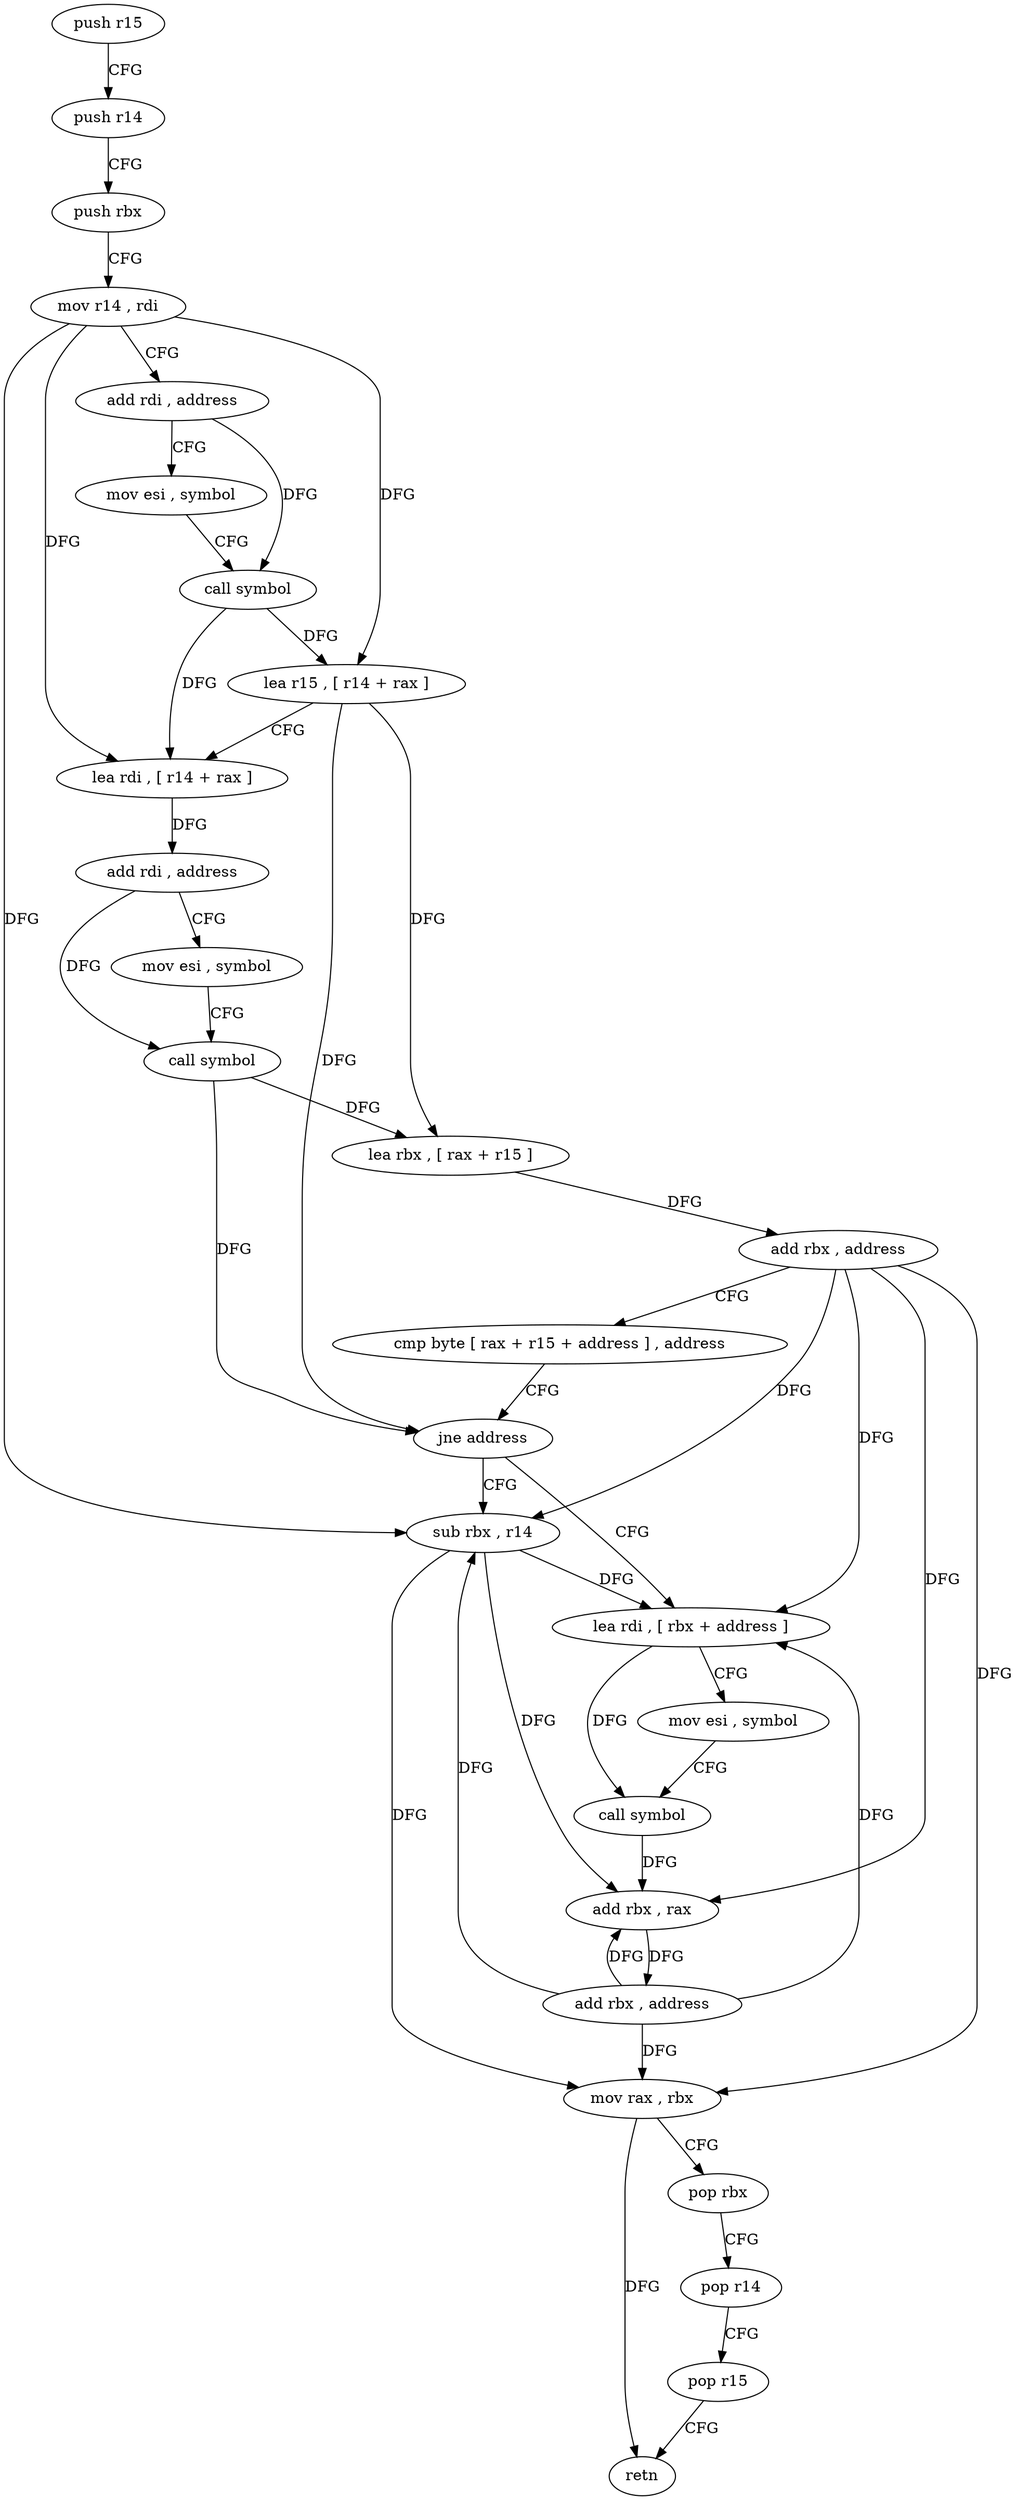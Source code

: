 digraph "func" {
"4206928" [label = "push r15" ]
"4206930" [label = "push r14" ]
"4206932" [label = "push rbx" ]
"4206933" [label = "mov r14 , rdi" ]
"4206936" [label = "add rdi , address" ]
"4206940" [label = "mov esi , symbol" ]
"4206945" [label = "call symbol" ]
"4206950" [label = "lea r15 , [ r14 + rax ]" ]
"4206954" [label = "lea rdi , [ r14 + rax ]" ]
"4206958" [label = "add rdi , address" ]
"4206962" [label = "mov esi , symbol" ]
"4206967" [label = "call symbol" ]
"4206972" [label = "lea rbx , [ rax + r15 ]" ]
"4206976" [label = "add rbx , address" ]
"4206980" [label = "cmp byte [ rax + r15 + address ] , address" ]
"4206986" [label = "jne address" ]
"4207009" [label = "sub rbx , r14" ]
"4206988" [label = "lea rdi , [ rbx + address ]" ]
"4207012" [label = "mov rax , rbx" ]
"4207015" [label = "pop rbx" ]
"4207016" [label = "pop r14" ]
"4207018" [label = "pop r15" ]
"4207020" [label = "retn" ]
"4206992" [label = "mov esi , symbol" ]
"4206997" [label = "call symbol" ]
"4207002" [label = "add rbx , rax" ]
"4207005" [label = "add rbx , address" ]
"4206928" -> "4206930" [ label = "CFG" ]
"4206930" -> "4206932" [ label = "CFG" ]
"4206932" -> "4206933" [ label = "CFG" ]
"4206933" -> "4206936" [ label = "CFG" ]
"4206933" -> "4206950" [ label = "DFG" ]
"4206933" -> "4206954" [ label = "DFG" ]
"4206933" -> "4207009" [ label = "DFG" ]
"4206936" -> "4206940" [ label = "CFG" ]
"4206936" -> "4206945" [ label = "DFG" ]
"4206940" -> "4206945" [ label = "CFG" ]
"4206945" -> "4206950" [ label = "DFG" ]
"4206945" -> "4206954" [ label = "DFG" ]
"4206950" -> "4206954" [ label = "CFG" ]
"4206950" -> "4206972" [ label = "DFG" ]
"4206950" -> "4206986" [ label = "DFG" ]
"4206954" -> "4206958" [ label = "DFG" ]
"4206958" -> "4206962" [ label = "CFG" ]
"4206958" -> "4206967" [ label = "DFG" ]
"4206962" -> "4206967" [ label = "CFG" ]
"4206967" -> "4206972" [ label = "DFG" ]
"4206967" -> "4206986" [ label = "DFG" ]
"4206972" -> "4206976" [ label = "DFG" ]
"4206976" -> "4206980" [ label = "CFG" ]
"4206976" -> "4207009" [ label = "DFG" ]
"4206976" -> "4207012" [ label = "DFG" ]
"4206976" -> "4206988" [ label = "DFG" ]
"4206976" -> "4207002" [ label = "DFG" ]
"4206980" -> "4206986" [ label = "CFG" ]
"4206986" -> "4207009" [ label = "CFG" ]
"4206986" -> "4206988" [ label = "CFG" ]
"4207009" -> "4207012" [ label = "DFG" ]
"4207009" -> "4206988" [ label = "DFG" ]
"4207009" -> "4207002" [ label = "DFG" ]
"4206988" -> "4206992" [ label = "CFG" ]
"4206988" -> "4206997" [ label = "DFG" ]
"4207012" -> "4207015" [ label = "CFG" ]
"4207012" -> "4207020" [ label = "DFG" ]
"4207015" -> "4207016" [ label = "CFG" ]
"4207016" -> "4207018" [ label = "CFG" ]
"4207018" -> "4207020" [ label = "CFG" ]
"4206992" -> "4206997" [ label = "CFG" ]
"4206997" -> "4207002" [ label = "DFG" ]
"4207002" -> "4207005" [ label = "DFG" ]
"4207005" -> "4207009" [ label = "DFG" ]
"4207005" -> "4207012" [ label = "DFG" ]
"4207005" -> "4206988" [ label = "DFG" ]
"4207005" -> "4207002" [ label = "DFG" ]
}
